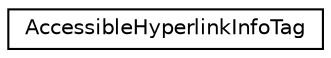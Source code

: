 digraph "类继承关系图"
{
 // LATEX_PDF_SIZE
  edge [fontname="Helvetica",fontsize="10",labelfontname="Helvetica",labelfontsize="10"];
  node [fontname="Helvetica",fontsize="10",shape=record];
  rankdir="LR";
  Node0 [label="AccessibleHyperlinkInfoTag",height=0.2,width=0.4,color="black", fillcolor="white", style="filled",URL="$struct_accessible_hyperlink_info_tag.html",tooltip=" "];
}
